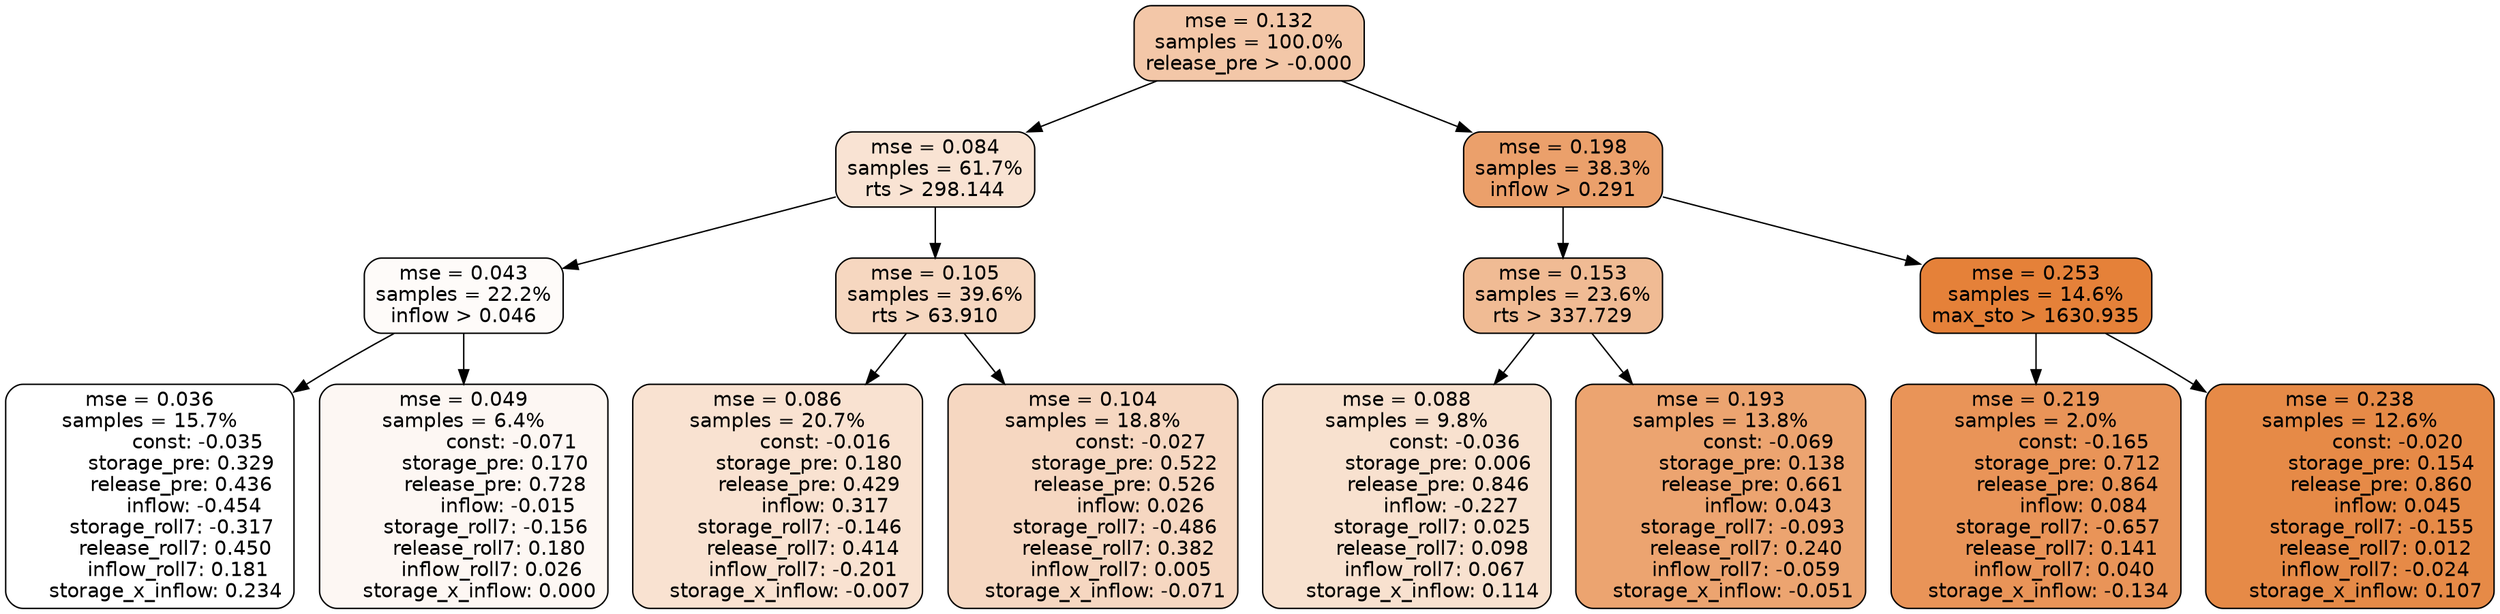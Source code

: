 digraph tree {
node [shape=rectangle, style="filled, rounded", color="black", fontname=helvetica] ;
edge [fontname=helvetica] ;
	"0" [label="mse = 0.132
samples = 100.0%
release_pre > -0.000", fillcolor="#f3c7a8"]
	"1" [label="mse = 0.084
samples = 61.7%
rts > 298.144", fillcolor="#f9e3d3"]
	"8" [label="mse = 0.198
samples = 38.3%
inflow > 0.291", fillcolor="#eba06b"]
	"5" [label="mse = 0.043
samples = 22.2%
inflow > 0.046", fillcolor="#fefbf9"]
	"2" [label="mse = 0.105
samples = 39.6%
rts > 63.910", fillcolor="#f6d7c0"]
	"9" [label="mse = 0.153
samples = 23.6%
rts > 337.729", fillcolor="#f0bb94"]
	"12" [label="mse = 0.253
samples = 14.6%
max_sto > 1630.935", fillcolor="#e58139"]
	"6" [label="mse = 0.036
samples = 15.7%
               const: -0.035
          storage_pre: 0.329
          release_pre: 0.436
              inflow: -0.454
       storage_roll7: -0.317
        release_roll7: 0.450
         inflow_roll7: 0.181
     storage_x_inflow: 0.234", fillcolor="#ffffff"]
	"7" [label="mse = 0.049
samples = 6.4%
               const: -0.071
          storage_pre: 0.170
          release_pre: 0.728
              inflow: -0.015
       storage_roll7: -0.156
        release_roll7: 0.180
         inflow_roll7: 0.026
     storage_x_inflow: 0.000", fillcolor="#fdf7f3"]
	"3" [label="mse = 0.086
samples = 20.7%
               const: -0.016
          storage_pre: 0.180
          release_pre: 0.429
               inflow: 0.317
       storage_roll7: -0.146
        release_roll7: 0.414
        inflow_roll7: -0.201
    storage_x_inflow: -0.007", fillcolor="#f9e2d1"]
	"4" [label="mse = 0.104
samples = 18.8%
               const: -0.027
          storage_pre: 0.522
          release_pre: 0.526
               inflow: 0.026
       storage_roll7: -0.486
        release_roll7: 0.382
         inflow_roll7: 0.005
    storage_x_inflow: -0.071", fillcolor="#f6d7c1"]
	"11" [label="mse = 0.088
samples = 9.8%
               const: -0.036
          storage_pre: 0.006
          release_pre: 0.846
              inflow: -0.227
        storage_roll7: 0.025
        release_roll7: 0.098
         inflow_roll7: 0.067
     storage_x_inflow: 0.114", fillcolor="#f8e1cf"]
	"10" [label="mse = 0.193
samples = 13.8%
               const: -0.069
          storage_pre: 0.138
          release_pre: 0.661
               inflow: 0.043
       storage_roll7: -0.093
        release_roll7: 0.240
        inflow_roll7: -0.059
    storage_x_inflow: -0.051", fillcolor="#eca470"]
	"14" [label="mse = 0.219
samples = 2.0%
               const: -0.165
          storage_pre: 0.712
          release_pre: 0.864
               inflow: 0.084
       storage_roll7: -0.657
        release_roll7: 0.141
         inflow_roll7: 0.040
    storage_x_inflow: -0.134", fillcolor="#e99458"]
	"13" [label="mse = 0.238
samples = 12.6%
               const: -0.020
          storage_pre: 0.154
          release_pre: 0.860
               inflow: 0.045
       storage_roll7: -0.155
        release_roll7: 0.012
        inflow_roll7: -0.024
     storage_x_inflow: 0.107", fillcolor="#e68a47"]

	"0" -> "1"
	"0" -> "8"
	"1" -> "2"
	"1" -> "5"
	"8" -> "9"
	"8" -> "12"
	"5" -> "6"
	"5" -> "7"
	"2" -> "3"
	"2" -> "4"
	"9" -> "10"
	"9" -> "11"
	"12" -> "13"
	"12" -> "14"
}